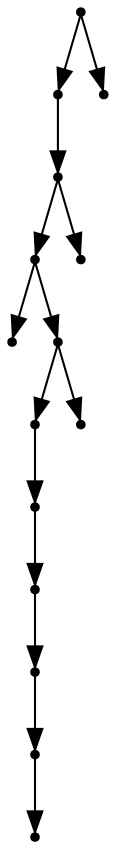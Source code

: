 digraph {
  14 [shape=point];
  12 [shape=point];
  11 [shape=point];
  9 [shape=point];
  0 [shape=point];
  8 [shape=point];
  6 [shape=point];
  5 [shape=point];
  4 [shape=point];
  3 [shape=point];
  2 [shape=point];
  1 [shape=point];
  7 [shape=point];
  10 [shape=point];
  13 [shape=point];
14 -> 12;
12 -> 11;
11 -> 9;
9 -> 0;
9 -> 8;
8 -> 6;
6 -> 5;
5 -> 4;
4 -> 3;
3 -> 2;
2 -> 1;
8 -> 7;
11 -> 10;
14 -> 13;
}
